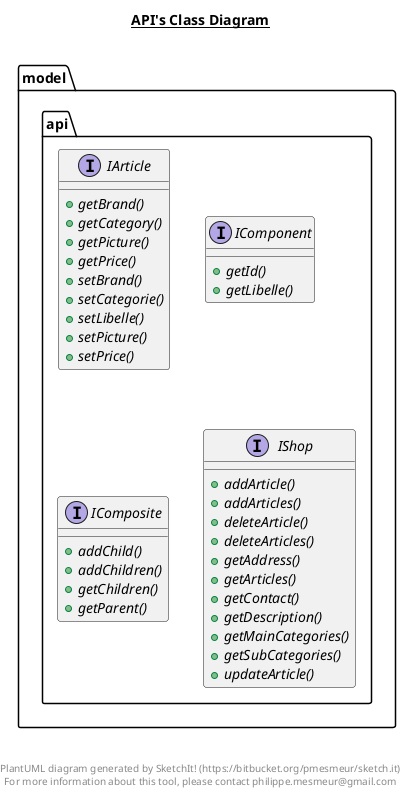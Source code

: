 @startuml

title __API's Class Diagram__\n

  namespace model.api {
    interface model.api.IArticle {
        {abstract} + getBrand()
        {abstract} + getCategory()
        {abstract} + getPicture()
        {abstract} + getPrice()
        {abstract} + setBrand()
        {abstract} + setCategorie()
        {abstract} + setLibelle()
        {abstract} + setPicture()
        {abstract} + setPrice()
    }
  }
  

  namespace model.api {
    interface model.api.IComponent {
        {abstract} + getId()
        {abstract} + getLibelle()
    }
  }
  

  namespace model.api {
    interface model.api.IComposite {
        {abstract} + addChild()
        {abstract} + addChildren()
        {abstract} + getChildren()
        {abstract} + getParent()
    }
  }
  

  namespace model.api {
    interface model.api.IShop {
        {abstract} + addArticle()
        {abstract} + addArticles()
        {abstract} + deleteArticle()
        {abstract} + deleteArticles()
        {abstract} + getAddress()
        {abstract} + getArticles()
        {abstract} + getContact()
        {abstract} + getDescription()
        {abstract} + getMainCategories()
        {abstract} + getSubCategories()
        {abstract} + updateArticle()
    }
  }
  



right footer


PlantUML diagram generated by SketchIt! (https://bitbucket.org/pmesmeur/sketch.it)
For more information about this tool, please contact philippe.mesmeur@gmail.com
endfooter

@enduml
